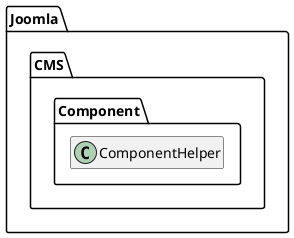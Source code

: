 @startuml
set namespaceSeparator \\
hide members
hide << alias >> circle

class Joomla\\CMS\\Component\\ComponentHelper
@enduml
